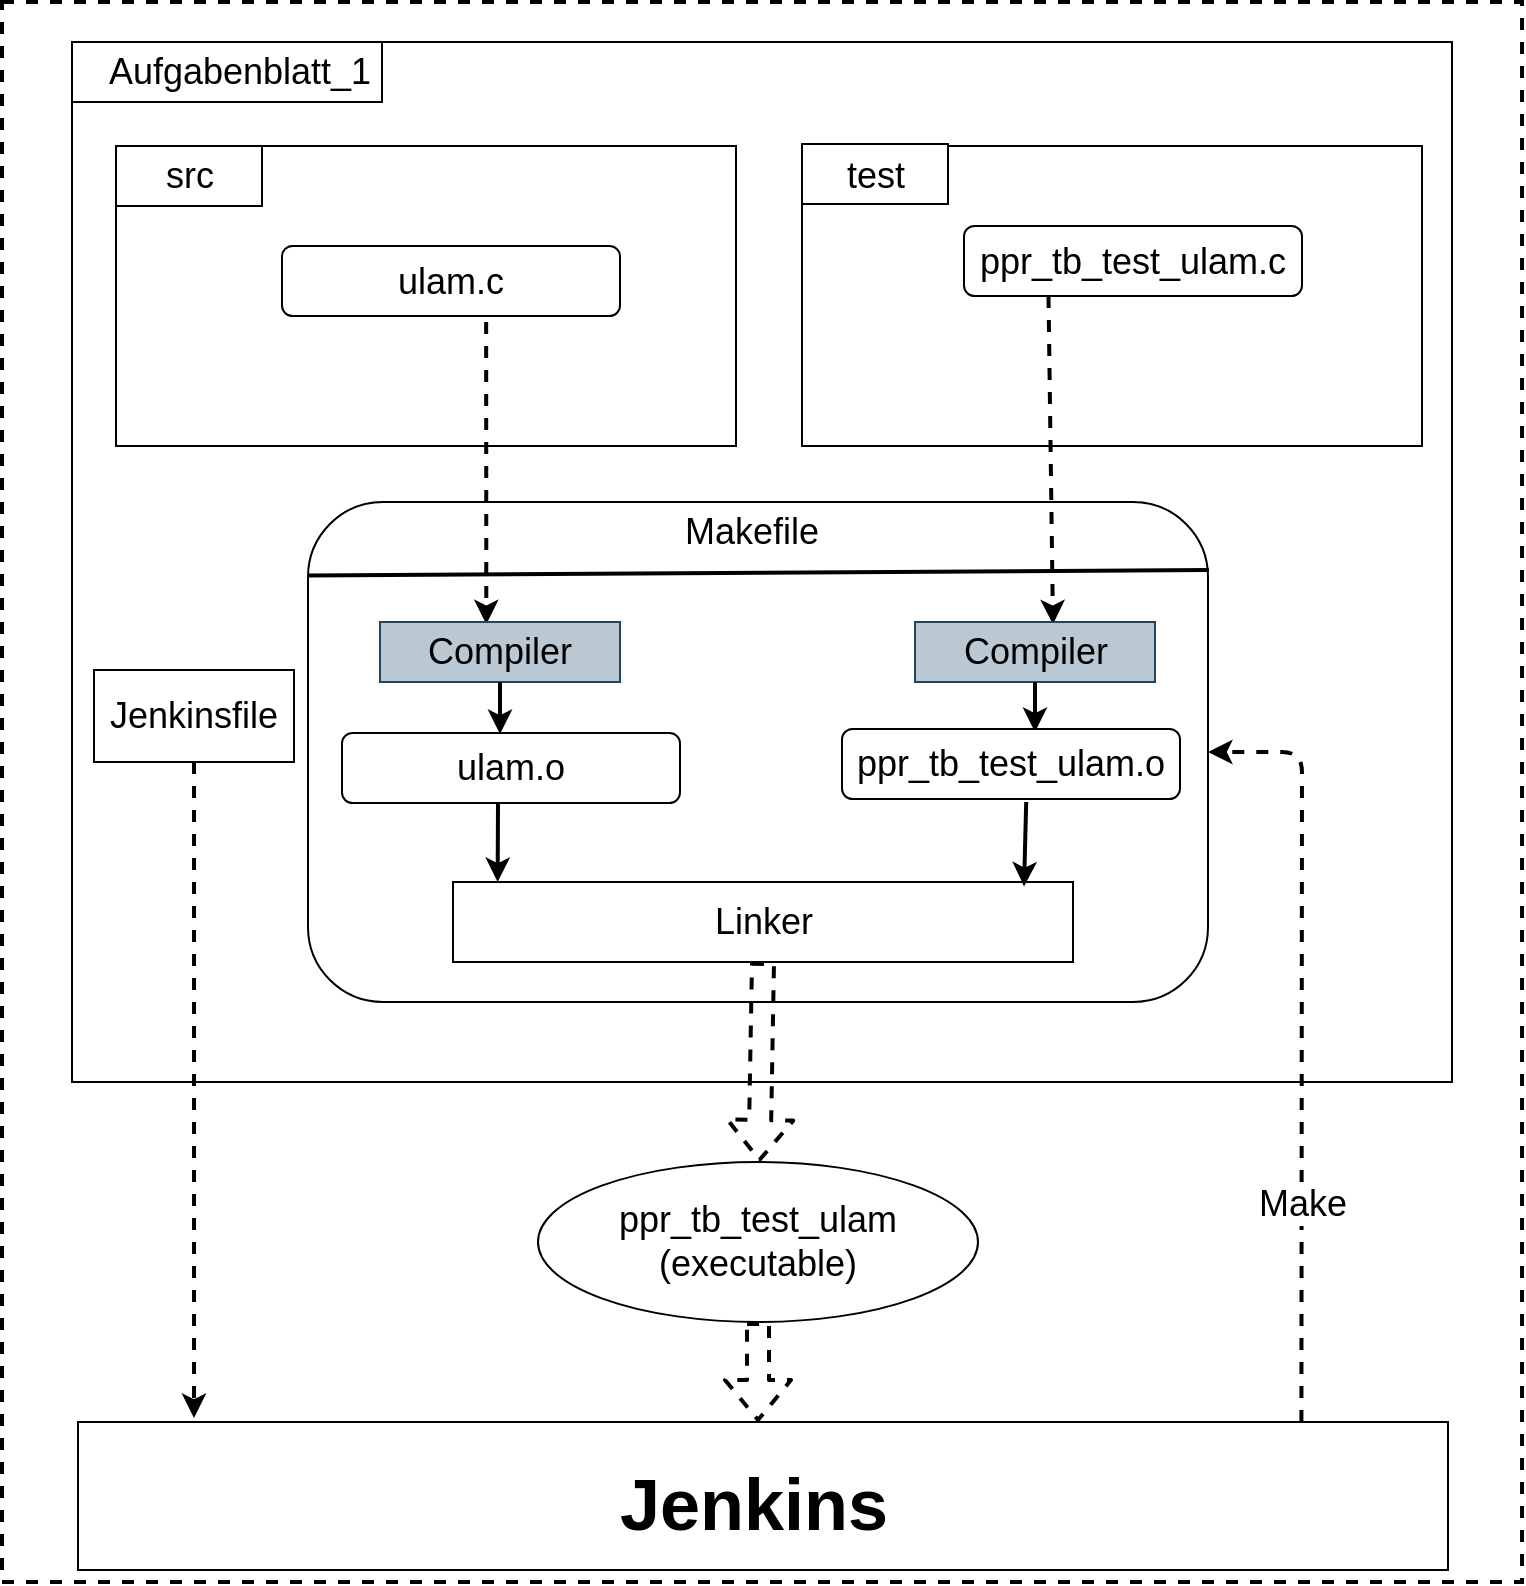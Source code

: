<mxfile version="12.2.3" type="device" pages="1"><diagram id="V6vKp3SQmD0p8bwLaHAh" name="Page-1"><mxGraphModel dx="1635" dy="847" grid="1" gridSize="10" guides="1" tooltips="1" connect="1" arrows="1" fold="1" page="1" pageScale="1" pageWidth="827" pageHeight="1169" math="0" shadow="0"><root><mxCell id="0"/><mxCell id="1" parent="0"/><mxCell id="vDkPhZ27wVys69FXoS-x-1" value="" style="rounded=0;whiteSpace=wrap;html=1;dashed=1;strokeWidth=2;" vertex="1" parent="1"><mxGeometry x="40" y="110" width="760" height="790" as="geometry"/></mxCell><mxCell id="vDkPhZ27wVys69FXoS-x-3" value="" style="rounded=0;whiteSpace=wrap;html=1;strokeWidth=1;" vertex="1" parent="1"><mxGeometry x="75" y="130" width="690" height="520" as="geometry"/></mxCell><mxCell id="vDkPhZ27wVys69FXoS-x-4" value="" style="rounded=0;whiteSpace=wrap;html=1;strokeWidth=1;" vertex="1" parent="1"><mxGeometry x="78" y="820" width="685" height="74" as="geometry"/></mxCell><mxCell id="vDkPhZ27wVys69FXoS-x-5" value="&lt;b&gt;&lt;font style=&quot;font-size: 36px&quot;&gt;Jenkins&lt;/font&gt;&lt;/b&gt;" style="text;html=1;strokeColor=none;fillColor=none;align=center;verticalAlign=middle;whiteSpace=wrap;rounded=0;" vertex="1" parent="1"><mxGeometry x="396" y="851" width="40" height="20" as="geometry"/></mxCell><mxCell id="vDkPhZ27wVys69FXoS-x-7" value="" style="rounded=0;whiteSpace=wrap;html=1;strokeWidth=1;" vertex="1" parent="1"><mxGeometry x="97" y="182" width="310" height="150" as="geometry"/></mxCell><mxCell id="vDkPhZ27wVys69FXoS-x-8" value="" style="rounded=0;whiteSpace=wrap;html=1;strokeWidth=1;" vertex="1" parent="1"><mxGeometry x="440" y="182" width="310" height="150" as="geometry"/></mxCell><mxCell id="vDkPhZ27wVys69FXoS-x-9" value="" style="rounded=0;whiteSpace=wrap;html=1;strokeWidth=1;" vertex="1" parent="1"><mxGeometry x="97" y="182" width="73" height="30" as="geometry"/></mxCell><mxCell id="vDkPhZ27wVys69FXoS-x-10" value="&lt;font style=&quot;font-size: 18px&quot;&gt;src&lt;/font&gt;" style="text;html=1;strokeColor=none;fillColor=none;align=center;verticalAlign=middle;whiteSpace=wrap;rounded=0;" vertex="1" parent="1"><mxGeometry x="113.5" y="187" width="40" height="20" as="geometry"/></mxCell><mxCell id="vDkPhZ27wVys69FXoS-x-11" value="" style="rounded=0;whiteSpace=wrap;html=1;strokeWidth=1;" vertex="1" parent="1"><mxGeometry x="440" y="181" width="73" height="30" as="geometry"/></mxCell><mxCell id="vDkPhZ27wVys69FXoS-x-12" value="&lt;font style=&quot;font-size: 18px&quot;&gt;test&lt;/font&gt;" style="text;html=1;strokeColor=none;fillColor=none;align=center;verticalAlign=middle;whiteSpace=wrap;rounded=0;" vertex="1" parent="1"><mxGeometry x="456.5" y="187" width="40" height="20" as="geometry"/></mxCell><mxCell id="vDkPhZ27wVys69FXoS-x-14" value="&lt;font style=&quot;font-size: 18px&quot;&gt;ppr_tb_test_ulam.c&lt;/font&gt;" style="rounded=1;whiteSpace=wrap;html=1;strokeWidth=1;" vertex="1" parent="1"><mxGeometry x="521" y="222" width="169" height="35" as="geometry"/></mxCell><mxCell id="vDkPhZ27wVys69FXoS-x-15" value="&lt;span style=&quot;font-size: 18px&quot;&gt;ulam.c&lt;/span&gt;" style="rounded=1;whiteSpace=wrap;html=1;strokeWidth=1;" vertex="1" parent="1"><mxGeometry x="180" y="232" width="169" height="35" as="geometry"/></mxCell><mxCell id="vDkPhZ27wVys69FXoS-x-16" value="" style="rounded=1;whiteSpace=wrap;html=1;strokeWidth=1;" vertex="1" parent="1"><mxGeometry x="193" y="360" width="450" height="250" as="geometry"/></mxCell><mxCell id="vDkPhZ27wVys69FXoS-x-17" value="" style="endArrow=classic;html=1;dashed=1;exitX=0.25;exitY=1;exitDx=0;exitDy=0;strokeWidth=2;entryX=0.575;entryY=0.038;entryDx=0;entryDy=0;entryPerimeter=0;" edge="1" parent="1" source="vDkPhZ27wVys69FXoS-x-14" target="vDkPhZ27wVys69FXoS-x-26"><mxGeometry width="50" height="50" relative="1" as="geometry"><mxPoint x="40" y="890" as="sourcePoint"/><mxPoint x="567" y="414" as="targetPoint"/></mxGeometry></mxCell><mxCell id="vDkPhZ27wVys69FXoS-x-18" value="" style="endArrow=classic;html=1;dashed=1;strokeWidth=2;entryX=0.443;entryY=0.038;entryDx=0;entryDy=0;entryPerimeter=0;exitX=0.604;exitY=1.086;exitDx=0;exitDy=0;exitPerimeter=0;" edge="1" parent="1" source="vDkPhZ27wVys69FXoS-x-15" target="vDkPhZ27wVys69FXoS-x-25"><mxGeometry width="50" height="50" relative="1" as="geometry"><mxPoint x="282" y="237" as="sourcePoint"/><mxPoint x="90" y="840" as="targetPoint"/></mxGeometry></mxCell><mxCell id="vDkPhZ27wVys69FXoS-x-19" value="&lt;span style=&quot;font-size: 18px ; white-space: normal&quot;&gt;ppr_tb_test_ulam&lt;br&gt;(executable)&lt;br&gt;&lt;/span&gt;" style="ellipse;whiteSpace=wrap;html=1;strokeWidth=1;" vertex="1" parent="1"><mxGeometry x="308" y="690" width="220" height="80" as="geometry"/></mxCell><mxCell id="vDkPhZ27wVys69FXoS-x-23" value="" style="endArrow=none;html=1;strokeWidth=2;entryX=1.001;entryY=0.136;entryDx=0;entryDy=0;entryPerimeter=0;exitX=0.001;exitY=0.147;exitDx=0;exitDy=0;exitPerimeter=0;" edge="1" parent="1" source="vDkPhZ27wVys69FXoS-x-16" target="vDkPhZ27wVys69FXoS-x-16"><mxGeometry width="50" height="50" relative="1" as="geometry"><mxPoint x="40" y="970" as="sourcePoint"/><mxPoint x="90" y="920" as="targetPoint"/></mxGeometry></mxCell><mxCell id="vDkPhZ27wVys69FXoS-x-24" value="&lt;font style=&quot;font-size: 18px&quot;&gt;Makefile&lt;/font&gt;" style="text;html=1;strokeColor=none;fillColor=none;align=center;verticalAlign=middle;whiteSpace=wrap;rounded=0;" vertex="1" parent="1"><mxGeometry x="395" y="365" width="40" height="20" as="geometry"/></mxCell><mxCell id="vDkPhZ27wVys69FXoS-x-25" value="&lt;font style=&quot;font-size: 18px&quot;&gt;Compiler&lt;/font&gt;" style="rounded=0;whiteSpace=wrap;html=1;strokeWidth=1;fillColor=#bac8d3;strokeColor=#23445d;" vertex="1" parent="1"><mxGeometry x="229" y="420" width="120" height="30" as="geometry"/></mxCell><mxCell id="vDkPhZ27wVys69FXoS-x-26" value="&lt;font style=&quot;font-size: 18px&quot;&gt;Compiler&lt;/font&gt;" style="rounded=0;whiteSpace=wrap;html=1;strokeWidth=1;fillColor=#bac8d3;strokeColor=#23445d;" vertex="1" parent="1"><mxGeometry x="496.5" y="420" width="120" height="30" as="geometry"/></mxCell><mxCell id="vDkPhZ27wVys69FXoS-x-31" value="" style="endArrow=classic;html=1;strokeWidth=2;exitX=0.5;exitY=1;exitDx=0;exitDy=0;entryX=0.5;entryY=0;entryDx=0;entryDy=0;" edge="1" parent="1" source="vDkPhZ27wVys69FXoS-x-25"><mxGeometry width="50" height="50" relative="1" as="geometry"><mxPoint x="40" y="970" as="sourcePoint"/><mxPoint x="289" y="476" as="targetPoint"/></mxGeometry></mxCell><mxCell id="vDkPhZ27wVys69FXoS-x-32" value="" style="endArrow=classic;html=1;strokeWidth=2;exitX=0.5;exitY=1;exitDx=0;exitDy=0;" edge="1" parent="1" source="vDkPhZ27wVys69FXoS-x-26"><mxGeometry width="50" height="50" relative="1" as="geometry"><mxPoint x="299" y="460" as="sourcePoint"/><mxPoint x="556.5" y="475" as="targetPoint"/></mxGeometry></mxCell><mxCell id="vDkPhZ27wVys69FXoS-x-34" value="&lt;font style=&quot;font-size: 18px&quot;&gt;ppr_tb_test_ulam.o&lt;/font&gt;" style="rounded=1;whiteSpace=wrap;html=1;strokeWidth=1;" vertex="1" parent="1"><mxGeometry x="460" y="473.5" width="169" height="35" as="geometry"/></mxCell><mxCell id="vDkPhZ27wVys69FXoS-x-35" value="&lt;span style=&quot;font-size: 18px&quot;&gt;ulam.o&lt;/span&gt;" style="rounded=1;whiteSpace=wrap;html=1;strokeWidth=1;" vertex="1" parent="1"><mxGeometry x="210" y="475.5" width="169" height="35" as="geometry"/></mxCell><mxCell id="vDkPhZ27wVys69FXoS-x-36" value="&lt;font style=&quot;font-size: 18px&quot;&gt;Linker&lt;/font&gt;" style="rounded=0;whiteSpace=wrap;html=1;strokeWidth=1;" vertex="1" parent="1"><mxGeometry x="265.5" y="550" width="310" height="40" as="geometry"/></mxCell><mxCell id="vDkPhZ27wVys69FXoS-x-37" value="" style="endArrow=classic;html=1;strokeWidth=2;exitX=0.545;exitY=1.043;exitDx=0;exitDy=0;exitPerimeter=0;entryX=0.921;entryY=0.056;entryDx=0;entryDy=0;entryPerimeter=0;" edge="1" parent="1" source="vDkPhZ27wVys69FXoS-x-34" target="vDkPhZ27wVys69FXoS-x-36"><mxGeometry width="50" height="50" relative="1" as="geometry"><mxPoint x="40" y="970" as="sourcePoint"/><mxPoint x="90" y="920" as="targetPoint"/></mxGeometry></mxCell><mxCell id="vDkPhZ27wVys69FXoS-x-38" value="" style="endArrow=classic;html=1;strokeWidth=2;entryX=0.072;entryY=0;entryDx=0;entryDy=0;entryPerimeter=0;" edge="1" parent="1" target="vDkPhZ27wVys69FXoS-x-36"><mxGeometry width="50" height="50" relative="1" as="geometry"><mxPoint x="288" y="511" as="sourcePoint"/><mxPoint x="90" y="920" as="targetPoint"/></mxGeometry></mxCell><mxCell id="vDkPhZ27wVys69FXoS-x-39" value="" style="shape=flexArrow;endArrow=classic;html=1;strokeWidth=2;dashed=1;exitX=0.5;exitY=1;exitDx=0;exitDy=0;" edge="1" parent="1" source="vDkPhZ27wVys69FXoS-x-36" target="vDkPhZ27wVys69FXoS-x-19"><mxGeometry width="50" height="50" relative="1" as="geometry"><mxPoint x="40" y="970" as="sourcePoint"/><mxPoint x="90" y="920" as="targetPoint"/></mxGeometry></mxCell><mxCell id="vDkPhZ27wVys69FXoS-x-40" value="" style="shape=flexArrow;endArrow=classic;html=1;dashed=1;strokeWidth=2;exitX=0.5;exitY=1;exitDx=0;exitDy=0;" edge="1" parent="1" source="vDkPhZ27wVys69FXoS-x-19"><mxGeometry width="50" height="50" relative="1" as="geometry"><mxPoint x="40" y="970" as="sourcePoint"/><mxPoint x="418" y="820" as="targetPoint"/></mxGeometry></mxCell><mxCell id="vDkPhZ27wVys69FXoS-x-43" value="&lt;font style=&quot;font-size: 18px&quot;&gt;Jenkinsfile&lt;/font&gt;" style="rounded=0;whiteSpace=wrap;html=1;strokeWidth=1;" vertex="1" parent="1"><mxGeometry x="86" y="444" width="100" height="46" as="geometry"/></mxCell><mxCell id="vDkPhZ27wVys69FXoS-x-44" value="" style="rounded=0;whiteSpace=wrap;html=1;strokeWidth=1;" vertex="1" parent="1"><mxGeometry x="75" y="130" width="155" height="30" as="geometry"/></mxCell><mxCell id="vDkPhZ27wVys69FXoS-x-45" value="&lt;font style=&quot;font-size: 18px&quot;&gt;Aufgabenblatt_1&lt;/font&gt;" style="text;html=1;strokeColor=none;fillColor=none;align=center;verticalAlign=middle;whiteSpace=wrap;rounded=0;" vertex="1" parent="1"><mxGeometry x="139" y="135" width="40" height="20" as="geometry"/></mxCell><mxCell id="vDkPhZ27wVys69FXoS-x-46" value="" style="endArrow=classic;html=1;dashed=1;strokeWidth=2;exitX=0.5;exitY=1;exitDx=0;exitDy=0;" edge="1" parent="1" source="vDkPhZ27wVys69FXoS-x-43"><mxGeometry width="50" height="50" relative="1" as="geometry"><mxPoint x="40" y="970" as="sourcePoint"/><mxPoint x="136" y="818" as="targetPoint"/></mxGeometry></mxCell><mxCell id="vDkPhZ27wVys69FXoS-x-47" value="" style="endArrow=classic;html=1;dashed=1;strokeWidth=2;entryX=1;entryY=0.5;entryDx=0;entryDy=0;exitX=0.893;exitY=0;exitDx=0;exitDy=0;exitPerimeter=0;" edge="1" parent="1" source="vDkPhZ27wVys69FXoS-x-4" target="vDkPhZ27wVys69FXoS-x-16"><mxGeometry width="50" height="50" relative="1" as="geometry"><mxPoint x="677" y="820" as="sourcePoint"/><mxPoint x="90" y="920" as="targetPoint"/><Array as="points"><mxPoint x="690" y="485"/></Array></mxGeometry></mxCell><mxCell id="vDkPhZ27wVys69FXoS-x-48" value="&lt;font style=&quot;font-size: 18px&quot;&gt;Make&lt;/font&gt;" style="text;html=1;resizable=0;points=[];align=center;verticalAlign=middle;labelBackgroundColor=#ffffff;" vertex="1" connectable="0" parent="vDkPhZ27wVys69FXoS-x-47"><mxGeometry x="-0.429" relative="1" as="geometry"><mxPoint as="offset"/></mxGeometry></mxCell></root></mxGraphModel></diagram></mxfile>